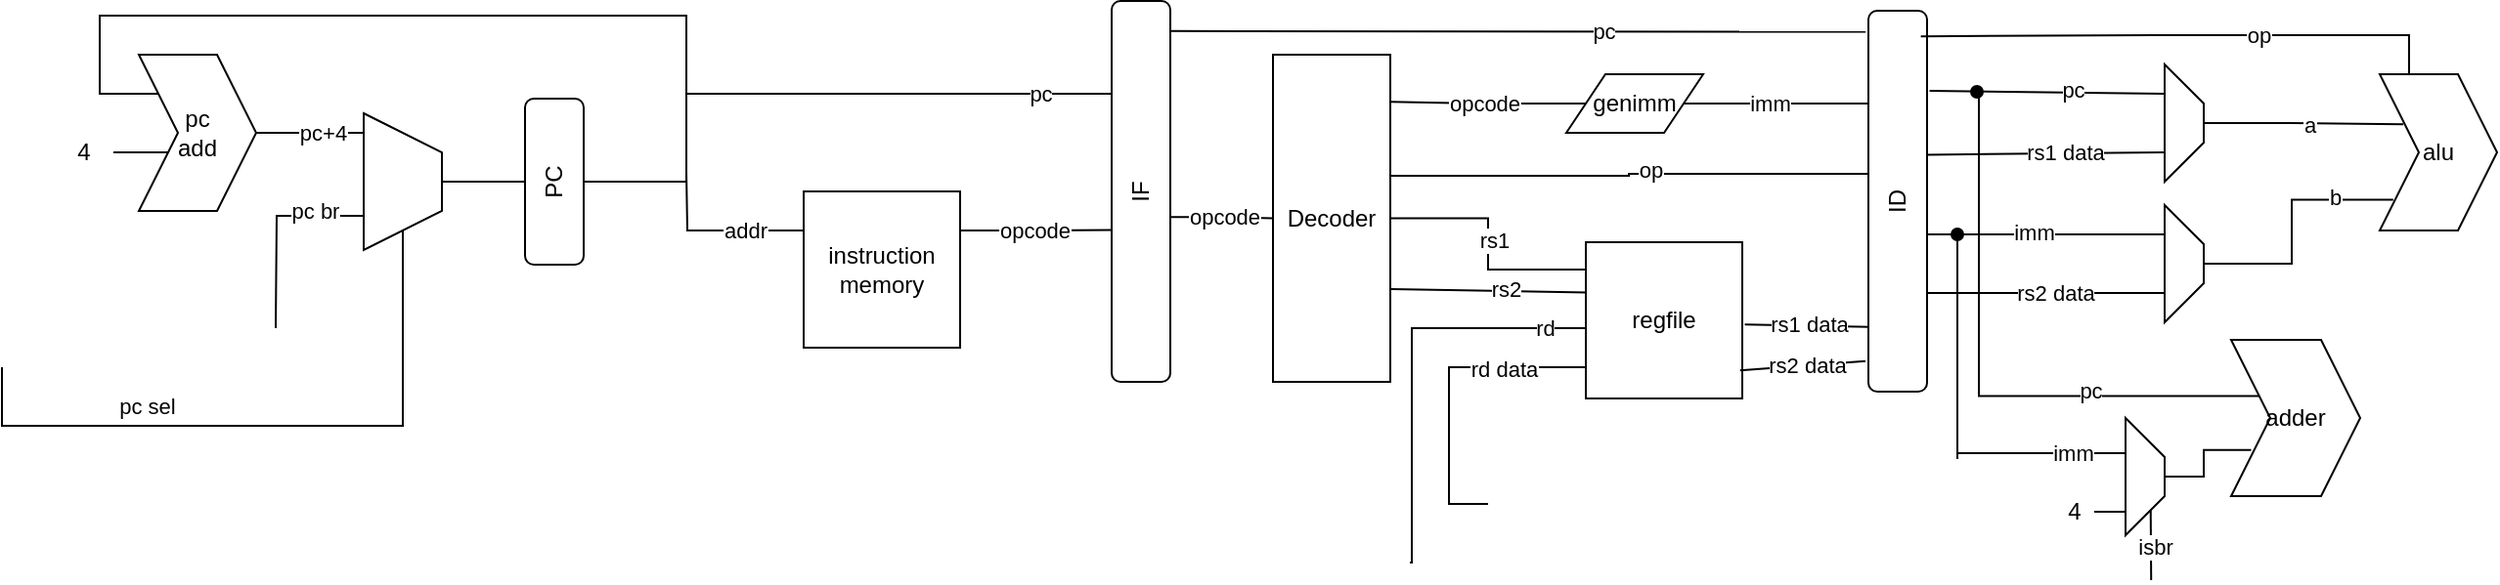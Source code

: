 <mxfile version="22.0.0" type="github">
  <diagram name="Page-1" id="5d7acffa-a066-3a61-03fe-96351882024d">
    <mxGraphModel dx="1062" dy="567" grid="1" gridSize="10" guides="1" tooltips="1" connect="1" arrows="1" fold="1" page="1" pageScale="1" pageWidth="4681" pageHeight="3300" background="#ffffff" math="0" shadow="0">
      <root>
        <mxCell id="0" />
        <mxCell id="1" parent="0" />
        <mxCell id="TcA1ypuRorId2Owh4Mq8-12" style="edgeStyle=orthogonalEdgeStyle;rounded=0;orthogonalLoop=1;jettySize=auto;html=1;entryX=0.218;entryY=0.274;entryDx=0;entryDy=0;entryPerimeter=0;endArrow=none;endFill=0;" edge="1" parent="1" source="TcA1ypuRorId2Owh4Mq8-1" target="TcA1ypuRorId2Owh4Mq8-7">
          <mxGeometry relative="1" as="geometry">
            <mxPoint x="130" y="221" as="targetPoint" />
            <Array as="points">
              <mxPoint x="400" y="246" />
              <mxPoint x="400" y="161" />
              <mxPoint x="100" y="161" />
              <mxPoint x="100" y="201" />
              <mxPoint x="133" y="201" />
            </Array>
          </mxGeometry>
        </mxCell>
        <mxCell id="TcA1ypuRorId2Owh4Mq8-1" value="PC" style="rounded=1;whiteSpace=wrap;html=1;rotation=-90;" vertex="1" parent="1">
          <mxGeometry x="290" y="231" width="85" height="30" as="geometry" />
        </mxCell>
        <mxCell id="TcA1ypuRorId2Owh4Mq8-16" value="" style="edgeStyle=orthogonalEdgeStyle;rounded=0;orthogonalLoop=1;jettySize=auto;html=1;endArrow=none;endFill=0;" edge="1" parent="1" source="TcA1ypuRorId2Owh4Mq8-7" target="TcA1ypuRorId2Owh4Mq8-10">
          <mxGeometry relative="1" as="geometry">
            <Array as="points">
              <mxPoint x="220" y="221" />
              <mxPoint x="220" y="221" />
            </Array>
          </mxGeometry>
        </mxCell>
        <mxCell id="TcA1ypuRorId2Owh4Mq8-17" value="pc+4" style="edgeLabel;html=1;align=center;verticalAlign=middle;resizable=0;points=[];" vertex="1" connectable="0" parent="TcA1ypuRorId2Owh4Mq8-16">
          <mxGeometry x="-0.11" relative="1" as="geometry">
            <mxPoint as="offset" />
          </mxGeometry>
        </mxCell>
        <mxCell id="TcA1ypuRorId2Owh4Mq8-7" value="pc&lt;br&gt;add" style="shape=step;perimeter=stepPerimeter;whiteSpace=wrap;html=1;fixedSize=1;" vertex="1" parent="1">
          <mxGeometry x="120" y="181" width="60" height="80" as="geometry" />
        </mxCell>
        <mxCell id="TcA1ypuRorId2Owh4Mq8-14" style="edgeStyle=orthogonalEdgeStyle;rounded=0;orthogonalLoop=1;jettySize=auto;html=1;entryX=0;entryY=0.75;entryDx=0;entryDy=0;endArrow=none;endFill=0;" edge="1" parent="1" source="TcA1ypuRorId2Owh4Mq8-8" target="TcA1ypuRorId2Owh4Mq8-7">
          <mxGeometry relative="1" as="geometry">
            <Array as="points">
              <mxPoint x="110" y="231" />
              <mxPoint x="110" y="231" />
            </Array>
          </mxGeometry>
        </mxCell>
        <mxCell id="TcA1ypuRorId2Owh4Mq8-8" value="4" style="text;html=1;strokeColor=none;fillColor=none;align=center;verticalAlign=middle;whiteSpace=wrap;rounded=0;" vertex="1" parent="1">
          <mxGeometry x="77" y="216" width="30" height="30" as="geometry" />
        </mxCell>
        <mxCell id="TcA1ypuRorId2Owh4Mq8-11" style="edgeStyle=orthogonalEdgeStyle;rounded=0;orthogonalLoop=1;jettySize=auto;html=1;entryX=0.5;entryY=0;entryDx=0;entryDy=0;endArrow=none;endFill=0;" edge="1" parent="1" source="TcA1ypuRorId2Owh4Mq8-10" target="TcA1ypuRorId2Owh4Mq8-1">
          <mxGeometry relative="1" as="geometry" />
        </mxCell>
        <mxCell id="TcA1ypuRorId2Owh4Mq8-18" style="edgeStyle=orthogonalEdgeStyle;rounded=0;orthogonalLoop=1;jettySize=auto;html=1;exitX=1;exitY=0.5;exitDx=0;exitDy=0;endArrow=none;endFill=0;" edge="1" parent="1" source="TcA1ypuRorId2Owh4Mq8-10">
          <mxGeometry relative="1" as="geometry">
            <mxPoint x="50" y="341" as="targetPoint" />
            <Array as="points">
              <mxPoint x="255" y="371" />
              <mxPoint x="50" y="371" />
            </Array>
          </mxGeometry>
        </mxCell>
        <mxCell id="TcA1ypuRorId2Owh4Mq8-19" value="pc sel" style="edgeLabel;html=1;align=center;verticalAlign=middle;resizable=0;points=[];" vertex="1" connectable="0" parent="TcA1ypuRorId2Owh4Mq8-18">
          <mxGeometry x="0.542" y="-2" relative="1" as="geometry">
            <mxPoint x="27" y="-8" as="offset" />
          </mxGeometry>
        </mxCell>
        <mxCell id="TcA1ypuRorId2Owh4Mq8-20" style="edgeStyle=orthogonalEdgeStyle;rounded=0;orthogonalLoop=1;jettySize=auto;html=1;exitX=0.75;exitY=1;exitDx=0;exitDy=0;endArrow=none;endFill=0;startArrow=none;startFill=0;" edge="1" parent="1" source="TcA1ypuRorId2Owh4Mq8-10">
          <mxGeometry relative="1" as="geometry">
            <mxPoint x="190" y="321.0" as="targetPoint" />
          </mxGeometry>
        </mxCell>
        <mxCell id="TcA1ypuRorId2Owh4Mq8-22" value="pc br" style="edgeLabel;html=1;align=center;verticalAlign=middle;resizable=0;points=[];" vertex="1" connectable="0" parent="TcA1ypuRorId2Owh4Mq8-20">
          <mxGeometry x="-0.33" y="1" relative="1" as="geometry">
            <mxPoint x="9" y="-4" as="offset" />
          </mxGeometry>
        </mxCell>
        <mxCell id="TcA1ypuRorId2Owh4Mq8-10" value="" style="shape=trapezoid;perimeter=trapezoidPerimeter;whiteSpace=wrap;html=1;fixedSize=1;rotation=90;" vertex="1" parent="1">
          <mxGeometry x="220" y="226" width="70" height="40" as="geometry" />
        </mxCell>
        <mxCell id="TcA1ypuRorId2Owh4Mq8-24" style="edgeStyle=orthogonalEdgeStyle;rounded=0;orthogonalLoop=1;jettySize=auto;html=1;exitX=0;exitY=0.25;exitDx=0;exitDy=0;strokeWidth=1;endArrow=none;endFill=0;" edge="1" parent="1" source="TcA1ypuRorId2Owh4Mq8-23">
          <mxGeometry relative="1" as="geometry">
            <mxPoint x="400" y="241" as="targetPoint" />
          </mxGeometry>
        </mxCell>
        <mxCell id="TcA1ypuRorId2Owh4Mq8-25" value="addr" style="edgeLabel;html=1;align=center;verticalAlign=middle;resizable=0;points=[];" vertex="1" connectable="0" parent="TcA1ypuRorId2Owh4Mq8-24">
          <mxGeometry x="-0.325" relative="1" as="geometry">
            <mxPoint as="offset" />
          </mxGeometry>
        </mxCell>
        <mxCell id="TcA1ypuRorId2Owh4Mq8-26" style="edgeStyle=orthogonalEdgeStyle;rounded=0;orthogonalLoop=1;jettySize=auto;html=1;exitX=1;exitY=0.25;exitDx=0;exitDy=0;endArrow=none;endFill=0;entryX=0.399;entryY=0.046;entryDx=0;entryDy=0;entryPerimeter=0;" edge="1" parent="1" source="TcA1ypuRorId2Owh4Mq8-23" target="TcA1ypuRorId2Owh4Mq8-28">
          <mxGeometry relative="1" as="geometry">
            <mxPoint x="600" y="271.242" as="targetPoint" />
          </mxGeometry>
        </mxCell>
        <mxCell id="TcA1ypuRorId2Owh4Mq8-27" value="opcode" style="edgeLabel;html=1;align=center;verticalAlign=middle;resizable=0;points=[];" vertex="1" connectable="0" parent="TcA1ypuRorId2Owh4Mq8-26">
          <mxGeometry x="-0.059" relative="1" as="geometry">
            <mxPoint as="offset" />
          </mxGeometry>
        </mxCell>
        <mxCell id="TcA1ypuRorId2Owh4Mq8-23" value="instruction&lt;br&gt;memory" style="whiteSpace=wrap;html=1;aspect=fixed;" vertex="1" parent="1">
          <mxGeometry x="460" y="251" width="80" height="80" as="geometry" />
        </mxCell>
        <mxCell id="TcA1ypuRorId2Owh4Mq8-29" style="edgeStyle=orthogonalEdgeStyle;rounded=0;orthogonalLoop=1;jettySize=auto;html=1;exitX=0.856;exitY=0.046;exitDx=0;exitDy=0;exitPerimeter=0;endArrow=none;endFill=0;" edge="1" parent="1" source="TcA1ypuRorId2Owh4Mq8-28">
          <mxGeometry relative="1" as="geometry">
            <mxPoint x="400" y="201" as="targetPoint" />
            <Array as="points">
              <mxPoint x="619" y="201" />
              <mxPoint x="400" y="201" />
            </Array>
          </mxGeometry>
        </mxCell>
        <mxCell id="TcA1ypuRorId2Owh4Mq8-30" value="pc" style="edgeLabel;html=1;align=center;verticalAlign=middle;resizable=0;points=[];" vertex="1" connectable="0" parent="TcA1ypuRorId2Owh4Mq8-29">
          <mxGeometry x="-0.262" y="2" relative="1" as="geometry">
            <mxPoint x="30" y="-2" as="offset" />
          </mxGeometry>
        </mxCell>
        <mxCell id="TcA1ypuRorId2Owh4Mq8-46" style="edgeStyle=orthogonalEdgeStyle;rounded=0;orthogonalLoop=1;jettySize=auto;html=1;endArrow=none;endFill=0;exitX=0.433;exitY=1.016;exitDx=0;exitDy=0;exitPerimeter=0;" edge="1" parent="1" source="TcA1ypuRorId2Owh4Mq8-28" target="TcA1ypuRorId2Owh4Mq8-33">
          <mxGeometry relative="1" as="geometry" />
        </mxCell>
        <mxCell id="TcA1ypuRorId2Owh4Mq8-47" value="opcode" style="edgeLabel;html=1;align=center;verticalAlign=middle;resizable=0;points=[];" vertex="1" connectable="0" parent="TcA1ypuRorId2Owh4Mq8-46">
          <mxGeometry x="-0.313" relative="1" as="geometry">
            <mxPoint x="9" as="offset" />
          </mxGeometry>
        </mxCell>
        <mxCell id="TcA1ypuRorId2Owh4Mq8-28" value="IF" style="rounded=1;whiteSpace=wrap;html=1;rotation=-90;" vertex="1" parent="1">
          <mxGeometry x="535" y="236" width="195" height="30" as="geometry" />
        </mxCell>
        <mxCell id="TcA1ypuRorId2Owh4Mq8-40" value="" style="edgeStyle=orthogonalEdgeStyle;rounded=0;orthogonalLoop=1;jettySize=auto;html=1;endArrow=none;endFill=0;" edge="1" parent="1" source="TcA1ypuRorId2Owh4Mq8-31">
          <mxGeometry relative="1" as="geometry">
            <mxPoint x="810" y="411" as="targetPoint" />
            <Array as="points">
              <mxPoint x="790" y="341" />
              <mxPoint x="790" y="411" />
            </Array>
          </mxGeometry>
        </mxCell>
        <mxCell id="TcA1ypuRorId2Owh4Mq8-45" value="rd data" style="edgeLabel;html=1;align=center;verticalAlign=middle;resizable=0;points=[];" vertex="1" connectable="0" parent="TcA1ypuRorId2Owh4Mq8-40">
          <mxGeometry x="-0.478" y="1" relative="1" as="geometry">
            <mxPoint as="offset" />
          </mxGeometry>
        </mxCell>
        <mxCell id="TcA1ypuRorId2Owh4Mq8-42" value="" style="edgeStyle=orthogonalEdgeStyle;rounded=0;orthogonalLoop=1;jettySize=auto;html=1;endArrow=none;endFill=0;" edge="1" parent="1" source="TcA1ypuRorId2Owh4Mq8-31">
          <mxGeometry relative="1" as="geometry">
            <mxPoint x="770" y="441" as="targetPoint" />
            <Array as="points">
              <mxPoint x="771" y="321" />
              <mxPoint x="771" y="441" />
            </Array>
          </mxGeometry>
        </mxCell>
        <mxCell id="TcA1ypuRorId2Owh4Mq8-43" value="rd" style="edgeLabel;html=1;align=center;verticalAlign=middle;resizable=0;points=[];" vertex="1" connectable="0" parent="TcA1ypuRorId2Owh4Mq8-42">
          <mxGeometry x="-0.793" y="3" relative="1" as="geometry">
            <mxPoint y="-3" as="offset" />
          </mxGeometry>
        </mxCell>
        <mxCell id="TcA1ypuRorId2Owh4Mq8-31" value="regfile" style="whiteSpace=wrap;html=1;aspect=fixed;" vertex="1" parent="1">
          <mxGeometry x="860" y="277" width="80" height="80" as="geometry" />
        </mxCell>
        <mxCell id="TcA1ypuRorId2Owh4Mq8-54" value="" style="edgeStyle=orthogonalEdgeStyle;rounded=0;orthogonalLoop=1;jettySize=auto;html=1;entryX=0.531;entryY=0.035;entryDx=0;entryDy=0;entryPerimeter=0;endArrow=none;endFill=0;" edge="1" parent="1">
          <mxGeometry relative="1" as="geometry">
            <mxPoint x="760" y="243" as="sourcePoint" />
            <mxPoint x="1005.55" y="241.955" as="targetPoint" />
            <Array as="points">
              <mxPoint x="882" y="243" />
            </Array>
          </mxGeometry>
        </mxCell>
        <mxCell id="TcA1ypuRorId2Owh4Mq8-55" value="op" style="edgeLabel;html=1;align=center;verticalAlign=middle;resizable=0;points=[];" vertex="1" connectable="0" parent="TcA1ypuRorId2Owh4Mq8-54">
          <mxGeometry x="0.085" y="2" relative="1" as="geometry">
            <mxPoint as="offset" />
          </mxGeometry>
        </mxCell>
        <mxCell id="TcA1ypuRorId2Owh4Mq8-33" value="Decoder" style="rounded=0;whiteSpace=wrap;html=1;" vertex="1" parent="1">
          <mxGeometry x="700" y="181" width="60" height="167.5" as="geometry" />
        </mxCell>
        <mxCell id="TcA1ypuRorId2Owh4Mq8-34" style="edgeStyle=orthogonalEdgeStyle;rounded=0;orthogonalLoop=1;jettySize=auto;html=1;exitX=0;exitY=0.25;exitDx=0;exitDy=0;endArrow=none;endFill=0;entryX=1;entryY=0.5;entryDx=0;entryDy=0;" edge="1" parent="1" source="TcA1ypuRorId2Owh4Mq8-31" target="TcA1ypuRorId2Owh4Mq8-33">
          <mxGeometry relative="1" as="geometry">
            <mxPoint x="760" y="291" as="targetPoint" />
            <Array as="points">
              <mxPoint x="860" y="291" />
              <mxPoint x="810" y="291" />
              <mxPoint x="810" y="265" />
            </Array>
          </mxGeometry>
        </mxCell>
        <mxCell id="TcA1ypuRorId2Owh4Mq8-35" value="rs1" style="edgeLabel;html=1;align=center;verticalAlign=middle;resizable=0;points=[];" vertex="1" connectable="0" parent="TcA1ypuRorId2Owh4Mq8-34">
          <mxGeometry x="0.082" y="-3" relative="1" as="geometry">
            <mxPoint as="offset" />
          </mxGeometry>
        </mxCell>
        <mxCell id="TcA1ypuRorId2Owh4Mq8-37" value="" style="endArrow=none;html=1;rounded=0;entryX=0.016;entryY=0.639;entryDx=0;entryDy=0;entryPerimeter=0;exitX=1.012;exitY=0.856;exitDx=0;exitDy=0;exitPerimeter=0;" edge="1" parent="1">
          <mxGeometry width="50" height="50" relative="1" as="geometry">
            <mxPoint x="760" y="301.0" as="sourcePoint" />
            <mxPoint x="860.56" y="302.7" as="targetPoint" />
          </mxGeometry>
        </mxCell>
        <mxCell id="TcA1ypuRorId2Owh4Mq8-38" value="rs2" style="edgeLabel;html=1;align=center;verticalAlign=middle;resizable=0;points=[];" vertex="1" connectable="0" parent="TcA1ypuRorId2Owh4Mq8-37">
          <mxGeometry x="0.364" y="-2" relative="1" as="geometry">
            <mxPoint x="-10" y="-3" as="offset" />
          </mxGeometry>
        </mxCell>
        <mxCell id="TcA1ypuRorId2Owh4Mq8-48" value="ID" style="rounded=1;whiteSpace=wrap;html=1;rotation=-90;" vertex="1" parent="1">
          <mxGeometry x="922" y="241" width="195" height="30" as="geometry" />
        </mxCell>
        <mxCell id="TcA1ypuRorId2Owh4Mq8-50" value="" style="endArrow=none;html=1;rounded=0;entryX=0.17;entryY=0.015;entryDx=0;entryDy=0;entryPerimeter=0;exitX=1.016;exitY=0.639;exitDx=0;exitDy=0;exitPerimeter=0;" edge="1" parent="1" target="TcA1ypuRorId2Owh4Mq8-48">
          <mxGeometry width="50" height="50" relative="1" as="geometry">
            <mxPoint x="941.28" y="319.12" as="sourcePoint" />
            <mxPoint x="992.2" y="319.105" as="targetPoint" />
          </mxGeometry>
        </mxCell>
        <mxCell id="TcA1ypuRorId2Owh4Mq8-52" value="rs1 data" style="edgeLabel;html=1;align=center;verticalAlign=middle;resizable=0;points=[];" vertex="1" connectable="0" parent="TcA1ypuRorId2Owh4Mq8-50">
          <mxGeometry x="0.025" y="1" relative="1" as="geometry">
            <mxPoint as="offset" />
          </mxGeometry>
        </mxCell>
        <mxCell id="TcA1ypuRorId2Owh4Mq8-51" value="" style="endArrow=none;html=1;rounded=0;entryX=0.08;entryY=-0.05;entryDx=0;entryDy=0;entryPerimeter=0;exitX=0.986;exitY=0.821;exitDx=0;exitDy=0;exitPerimeter=0;" edge="1" parent="1" source="TcA1ypuRorId2Owh4Mq8-31" target="TcA1ypuRorId2Owh4Mq8-48">
          <mxGeometry width="50" height="50" relative="1" as="geometry">
            <mxPoint x="951" y="332" as="sourcePoint" />
            <mxPoint x="1002" y="332" as="targetPoint" />
          </mxGeometry>
        </mxCell>
        <mxCell id="TcA1ypuRorId2Owh4Mq8-53" value="rs2 data" style="edgeLabel;html=1;align=center;verticalAlign=middle;resizable=0;points=[];" vertex="1" connectable="0" parent="TcA1ypuRorId2Owh4Mq8-51">
          <mxGeometry x="-0.136" y="-4" relative="1" as="geometry">
            <mxPoint x="6" y="-5" as="offset" />
          </mxGeometry>
        </mxCell>
        <mxCell id="TcA1ypuRorId2Owh4Mq8-56" value="" style="endArrow=none;html=1;rounded=0;entryX=0.919;entryY=-0.046;entryDx=0;entryDy=0;entryPerimeter=0;exitX=0.921;exitY=0.995;exitDx=0;exitDy=0;exitPerimeter=0;" edge="1" parent="1" source="TcA1ypuRorId2Owh4Mq8-28">
          <mxGeometry width="50" height="50" relative="1" as="geometry">
            <mxPoint x="645.55" y="168.0" as="sourcePoint" />
            <mxPoint x="1003.12" y="169.295" as="targetPoint" />
          </mxGeometry>
        </mxCell>
        <mxCell id="TcA1ypuRorId2Owh4Mq8-57" value="pc" style="edgeLabel;html=1;align=center;verticalAlign=middle;resizable=0;points=[];" vertex="1" connectable="0" parent="TcA1ypuRorId2Owh4Mq8-56">
          <mxGeometry x="0.244" y="-2" relative="1" as="geometry">
            <mxPoint y="-2" as="offset" />
          </mxGeometry>
        </mxCell>
        <mxCell id="TcA1ypuRorId2Owh4Mq8-61" style="edgeStyle=orthogonalEdgeStyle;rounded=0;orthogonalLoop=1;jettySize=auto;html=1;exitX=1;exitY=0.5;exitDx=0;exitDy=0;entryX=0.75;entryY=0;entryDx=0;entryDy=0;endArrow=none;endFill=0;" edge="1" parent="1" source="TcA1ypuRorId2Owh4Mq8-58" target="TcA1ypuRorId2Owh4Mq8-48">
          <mxGeometry relative="1" as="geometry">
            <Array as="points">
              <mxPoint x="1005" y="206" />
            </Array>
          </mxGeometry>
        </mxCell>
        <mxCell id="TcA1ypuRorId2Owh4Mq8-62" value="imm" style="edgeLabel;html=1;align=center;verticalAlign=middle;resizable=0;points=[];" vertex="1" connectable="0" parent="TcA1ypuRorId2Owh4Mq8-61">
          <mxGeometry x="-0.08" relative="1" as="geometry">
            <mxPoint as="offset" />
          </mxGeometry>
        </mxCell>
        <mxCell id="TcA1ypuRorId2Owh4Mq8-58" value="genimm" style="shape=parallelogram;perimeter=parallelogramPerimeter;whiteSpace=wrap;html=1;fixedSize=1;" vertex="1" parent="1">
          <mxGeometry x="850" y="191" width="70" height="30" as="geometry" />
        </mxCell>
        <mxCell id="TcA1ypuRorId2Owh4Mq8-63" style="edgeStyle=orthogonalEdgeStyle;rounded=0;orthogonalLoop=1;jettySize=auto;html=1;exitX=0;exitY=0.5;exitDx=0;exitDy=0;entryX=1.002;entryY=0.144;entryDx=0;entryDy=0;entryPerimeter=0;endArrow=none;endFill=0;" edge="1" parent="1" source="TcA1ypuRorId2Owh4Mq8-58" target="TcA1ypuRorId2Owh4Mq8-33">
          <mxGeometry relative="1" as="geometry" />
        </mxCell>
        <mxCell id="TcA1ypuRorId2Owh4Mq8-64" value="opcode" style="edgeLabel;html=1;align=center;verticalAlign=middle;resizable=0;points=[];" vertex="1" connectable="0" parent="TcA1ypuRorId2Owh4Mq8-63">
          <mxGeometry x="0.033" y="2" relative="1" as="geometry">
            <mxPoint y="-2" as="offset" />
          </mxGeometry>
        </mxCell>
        <mxCell id="TcA1ypuRorId2Owh4Mq8-66" value="" style="shape=trapezoid;perimeter=trapezoidPerimeter;whiteSpace=wrap;html=1;fixedSize=1;rotation=90;" vertex="1" parent="1">
          <mxGeometry x="1136" y="206" width="60" height="20" as="geometry" />
        </mxCell>
        <mxCell id="TcA1ypuRorId2Owh4Mq8-67" value="" style="endArrow=none;html=1;rounded=0;entryX=0.25;entryY=1;entryDx=0;entryDy=0;exitX=0.918;exitY=1.043;exitDx=0;exitDy=0;exitPerimeter=0;" edge="1" parent="1" target="TcA1ypuRorId2Owh4Mq8-66">
          <mxGeometry width="50" height="50" relative="1" as="geometry">
            <mxPoint x="1035.79" y="199.49" as="sourcePoint" />
            <mxPoint x="1200" y="295" as="targetPoint" />
          </mxGeometry>
        </mxCell>
        <mxCell id="TcA1ypuRorId2Owh4Mq8-68" value="pc" style="edgeLabel;html=1;align=center;verticalAlign=middle;resizable=0;points=[];" vertex="1" connectable="0" parent="TcA1ypuRorId2Owh4Mq8-67">
          <mxGeometry x="0.216" y="2" relative="1" as="geometry">
            <mxPoint as="offset" />
          </mxGeometry>
        </mxCell>
        <mxCell id="TcA1ypuRorId2Owh4Mq8-69" value="" style="endArrow=none;html=1;rounded=0;entryX=0.75;entryY=1;entryDx=0;entryDy=0;exitX=0.75;exitY=1;exitDx=0;exitDy=0;" edge="1" parent="1" source="TcA1ypuRorId2Owh4Mq8-66">
          <mxGeometry width="50" height="50" relative="1" as="geometry">
            <mxPoint x="1150" y="345" as="sourcePoint" />
            <mxPoint x="1034.5" y="232.25" as="targetPoint" />
          </mxGeometry>
        </mxCell>
        <mxCell id="TcA1ypuRorId2Owh4Mq8-70" value="rs1 data" style="edgeLabel;html=1;align=center;verticalAlign=middle;resizable=0;points=[];" vertex="1" connectable="0" parent="TcA1ypuRorId2Owh4Mq8-69">
          <mxGeometry x="-0.152" y="1" relative="1" as="geometry">
            <mxPoint y="-2" as="offset" />
          </mxGeometry>
        </mxCell>
        <mxCell id="TcA1ypuRorId2Owh4Mq8-80" style="edgeStyle=orthogonalEdgeStyle;rounded=0;orthogonalLoop=1;jettySize=auto;html=1;exitX=0.75;exitY=1;exitDx=0;exitDy=0;entryX=0.25;entryY=1;entryDx=0;entryDy=0;endArrow=none;endFill=0;" edge="1" parent="1" source="TcA1ypuRorId2Owh4Mq8-71" target="TcA1ypuRorId2Owh4Mq8-48">
          <mxGeometry relative="1" as="geometry">
            <Array as="points">
              <mxPoint x="1035" y="303" />
            </Array>
          </mxGeometry>
        </mxCell>
        <mxCell id="TcA1ypuRorId2Owh4Mq8-82" value="rs2 data" style="edgeLabel;html=1;align=center;verticalAlign=middle;resizable=0;points=[];" vertex="1" connectable="0" parent="TcA1ypuRorId2Owh4Mq8-80">
          <mxGeometry x="-0.095" relative="1" as="geometry">
            <mxPoint as="offset" />
          </mxGeometry>
        </mxCell>
        <mxCell id="TcA1ypuRorId2Owh4Mq8-71" value="" style="shape=trapezoid;perimeter=trapezoidPerimeter;whiteSpace=wrap;html=1;fixedSize=1;rotation=90;" vertex="1" parent="1">
          <mxGeometry x="1136" y="278" width="60" height="20" as="geometry" />
        </mxCell>
        <mxCell id="TcA1ypuRorId2Owh4Mq8-72" value="alu" style="shape=step;perimeter=stepPerimeter;whiteSpace=wrap;html=1;fixedSize=1;" vertex="1" parent="1">
          <mxGeometry x="1266" y="191" width="60" height="80" as="geometry" />
        </mxCell>
        <mxCell id="TcA1ypuRorId2Owh4Mq8-73" style="edgeStyle=orthogonalEdgeStyle;rounded=0;orthogonalLoop=1;jettySize=auto;html=1;exitX=0.25;exitY=0;exitDx=0;exitDy=0;entryX=0.933;entryY=0.894;entryDx=0;entryDy=0;entryPerimeter=0;endArrow=none;endFill=0;" edge="1" parent="1" source="TcA1ypuRorId2Owh4Mq8-72" target="TcA1ypuRorId2Owh4Mq8-48">
          <mxGeometry relative="1" as="geometry" />
        </mxCell>
        <mxCell id="TcA1ypuRorId2Owh4Mq8-74" value="op" style="edgeLabel;html=1;align=center;verticalAlign=middle;resizable=0;points=[];" vertex="1" connectable="0" parent="TcA1ypuRorId2Owh4Mq8-73">
          <mxGeometry x="-0.278" y="3" relative="1" as="geometry">
            <mxPoint y="-3" as="offset" />
          </mxGeometry>
        </mxCell>
        <mxCell id="TcA1ypuRorId2Owh4Mq8-75" style="edgeStyle=orthogonalEdgeStyle;rounded=0;orthogonalLoop=1;jettySize=auto;html=1;exitX=0.5;exitY=0;exitDx=0;exitDy=0;entryX=0.201;entryY=0.321;entryDx=0;entryDy=0;entryPerimeter=0;endArrow=none;endFill=0;" edge="1" parent="1" source="TcA1ypuRorId2Owh4Mq8-66" target="TcA1ypuRorId2Owh4Mq8-72">
          <mxGeometry relative="1" as="geometry" />
        </mxCell>
        <mxCell id="TcA1ypuRorId2Owh4Mq8-76" value="a" style="edgeLabel;html=1;align=center;verticalAlign=middle;resizable=0;points=[];" vertex="1" connectable="0" parent="TcA1ypuRorId2Owh4Mq8-75">
          <mxGeometry x="0.048" relative="1" as="geometry">
            <mxPoint as="offset" />
          </mxGeometry>
        </mxCell>
        <mxCell id="TcA1ypuRorId2Owh4Mq8-77" style="edgeStyle=orthogonalEdgeStyle;rounded=0;orthogonalLoop=1;jettySize=auto;html=1;exitX=0.5;exitY=0;exitDx=0;exitDy=0;entryX=0.115;entryY=0.803;entryDx=0;entryDy=0;entryPerimeter=0;endArrow=none;endFill=0;" edge="1" parent="1" source="TcA1ypuRorId2Owh4Mq8-71" target="TcA1ypuRorId2Owh4Mq8-72">
          <mxGeometry relative="1" as="geometry" />
        </mxCell>
        <mxCell id="TcA1ypuRorId2Owh4Mq8-78" value="b" style="edgeLabel;html=1;align=center;verticalAlign=middle;resizable=0;points=[];" vertex="1" connectable="0" parent="TcA1ypuRorId2Owh4Mq8-77">
          <mxGeometry x="0.543" y="1" relative="1" as="geometry">
            <mxPoint as="offset" />
          </mxGeometry>
        </mxCell>
        <mxCell id="TcA1ypuRorId2Owh4Mq8-79" style="edgeStyle=orthogonalEdgeStyle;rounded=0;orthogonalLoop=1;jettySize=auto;html=1;exitX=0.25;exitY=1;exitDx=0;exitDy=0;entryX=0.413;entryY=0.993;entryDx=0;entryDy=0;entryPerimeter=0;endArrow=none;endFill=0;" edge="1" parent="1" source="TcA1ypuRorId2Owh4Mq8-71" target="TcA1ypuRorId2Owh4Mq8-48">
          <mxGeometry relative="1" as="geometry" />
        </mxCell>
        <mxCell id="TcA1ypuRorId2Owh4Mq8-81" value="imm" style="edgeLabel;html=1;align=center;verticalAlign=middle;resizable=0;points=[];" vertex="1" connectable="0" parent="TcA1ypuRorId2Owh4Mq8-79">
          <mxGeometry x="0.1" y="-1" relative="1" as="geometry">
            <mxPoint as="offset" />
          </mxGeometry>
        </mxCell>
        <mxCell id="TcA1ypuRorId2Owh4Mq8-87" style="edgeStyle=orthogonalEdgeStyle;rounded=0;orthogonalLoop=1;jettySize=auto;html=1;exitX=0.25;exitY=1;exitDx=0;exitDy=0;endArrow=oval;endFill=1;" edge="1" parent="1">
          <mxGeometry relative="1" as="geometry">
            <mxPoint x="1050" y="273" as="targetPoint" />
            <mxPoint x="1136" y="385" as="sourcePoint" />
            <Array as="points">
              <mxPoint x="1050" y="388" />
              <mxPoint x="1050" y="307" />
            </Array>
          </mxGeometry>
        </mxCell>
        <mxCell id="TcA1ypuRorId2Owh4Mq8-88" value="imm" style="edgeLabel;html=1;align=center;verticalAlign=middle;resizable=0;points=[];" vertex="1" connectable="0" parent="TcA1ypuRorId2Owh4Mq8-87">
          <mxGeometry x="-0.76" y="4" relative="1" as="geometry">
            <mxPoint x="-3" y="-4" as="offset" />
          </mxGeometry>
        </mxCell>
        <mxCell id="TcA1ypuRorId2Owh4Mq8-94" style="edgeStyle=orthogonalEdgeStyle;rounded=0;orthogonalLoop=1;jettySize=auto;html=1;exitX=1;exitY=0.25;exitDx=0;exitDy=0;endArrow=none;endFill=0;" edge="1" parent="1" source="TcA1ypuRorId2Owh4Mq8-83">
          <mxGeometry relative="1" as="geometry">
            <mxPoint x="1149.111" y="450" as="targetPoint" />
          </mxGeometry>
        </mxCell>
        <mxCell id="TcA1ypuRorId2Owh4Mq8-95" value="isbr" style="edgeLabel;html=1;align=center;verticalAlign=middle;resizable=0;points=[];" vertex="1" connectable="0" parent="TcA1ypuRorId2Owh4Mq8-94">
          <mxGeometry x="0.053" y="2" relative="1" as="geometry">
            <mxPoint as="offset" />
          </mxGeometry>
        </mxCell>
        <mxCell id="TcA1ypuRorId2Owh4Mq8-83" value="" style="shape=trapezoid;perimeter=trapezoidPerimeter;whiteSpace=wrap;html=1;fixedSize=1;rotation=90;" vertex="1" parent="1">
          <mxGeometry x="1116" y="387" width="60" height="20" as="geometry" />
        </mxCell>
        <mxCell id="TcA1ypuRorId2Owh4Mq8-85" style="edgeStyle=orthogonalEdgeStyle;rounded=0;orthogonalLoop=1;jettySize=auto;html=1;exitX=1;exitY=0.5;exitDx=0;exitDy=0;entryX=0.75;entryY=1;entryDx=0;entryDy=0;endArrow=none;endFill=0;" edge="1" parent="1" source="TcA1ypuRorId2Owh4Mq8-84" target="TcA1ypuRorId2Owh4Mq8-83">
          <mxGeometry relative="1" as="geometry" />
        </mxCell>
        <mxCell id="TcA1ypuRorId2Owh4Mq8-84" value="4" style="text;html=1;strokeColor=none;fillColor=none;align=center;verticalAlign=middle;whiteSpace=wrap;rounded=0;" vertex="1" parent="1">
          <mxGeometry x="1100" y="400" width="20" height="30" as="geometry" />
        </mxCell>
        <mxCell id="TcA1ypuRorId2Owh4Mq8-92" style="edgeStyle=orthogonalEdgeStyle;rounded=0;orthogonalLoop=1;jettySize=auto;html=1;exitX=0;exitY=0.25;exitDx=0;exitDy=0;endArrow=oval;endFill=1;" edge="1" parent="1" source="TcA1ypuRorId2Owh4Mq8-90">
          <mxGeometry relative="1" as="geometry">
            <mxPoint x="1060" y="200" as="targetPoint" />
            <Array as="points">
              <mxPoint x="1061" y="356" />
              <mxPoint x="1061" y="200" />
            </Array>
          </mxGeometry>
        </mxCell>
        <mxCell id="TcA1ypuRorId2Owh4Mq8-93" value="pc" style="edgeLabel;html=1;align=center;verticalAlign=middle;resizable=0;points=[];" vertex="1" connectable="0" parent="TcA1ypuRorId2Owh4Mq8-92">
          <mxGeometry x="-0.424" y="-3" relative="1" as="geometry">
            <mxPoint as="offset" />
          </mxGeometry>
        </mxCell>
        <mxCell id="TcA1ypuRorId2Owh4Mq8-90" value="adder" style="shape=step;perimeter=stepPerimeter;whiteSpace=wrap;html=1;fixedSize=1;" vertex="1" parent="1">
          <mxGeometry x="1190" y="327" width="66" height="80" as="geometry" />
        </mxCell>
        <mxCell id="TcA1ypuRorId2Owh4Mq8-91" style="edgeStyle=orthogonalEdgeStyle;rounded=0;orthogonalLoop=1;jettySize=auto;html=1;exitX=0.5;exitY=0;exitDx=0;exitDy=0;entryX=0.155;entryY=0.705;entryDx=0;entryDy=0;entryPerimeter=0;endArrow=none;endFill=0;" edge="1" parent="1" source="TcA1ypuRorId2Owh4Mq8-83" target="TcA1ypuRorId2Owh4Mq8-90">
          <mxGeometry relative="1" as="geometry" />
        </mxCell>
      </root>
    </mxGraphModel>
  </diagram>
</mxfile>
